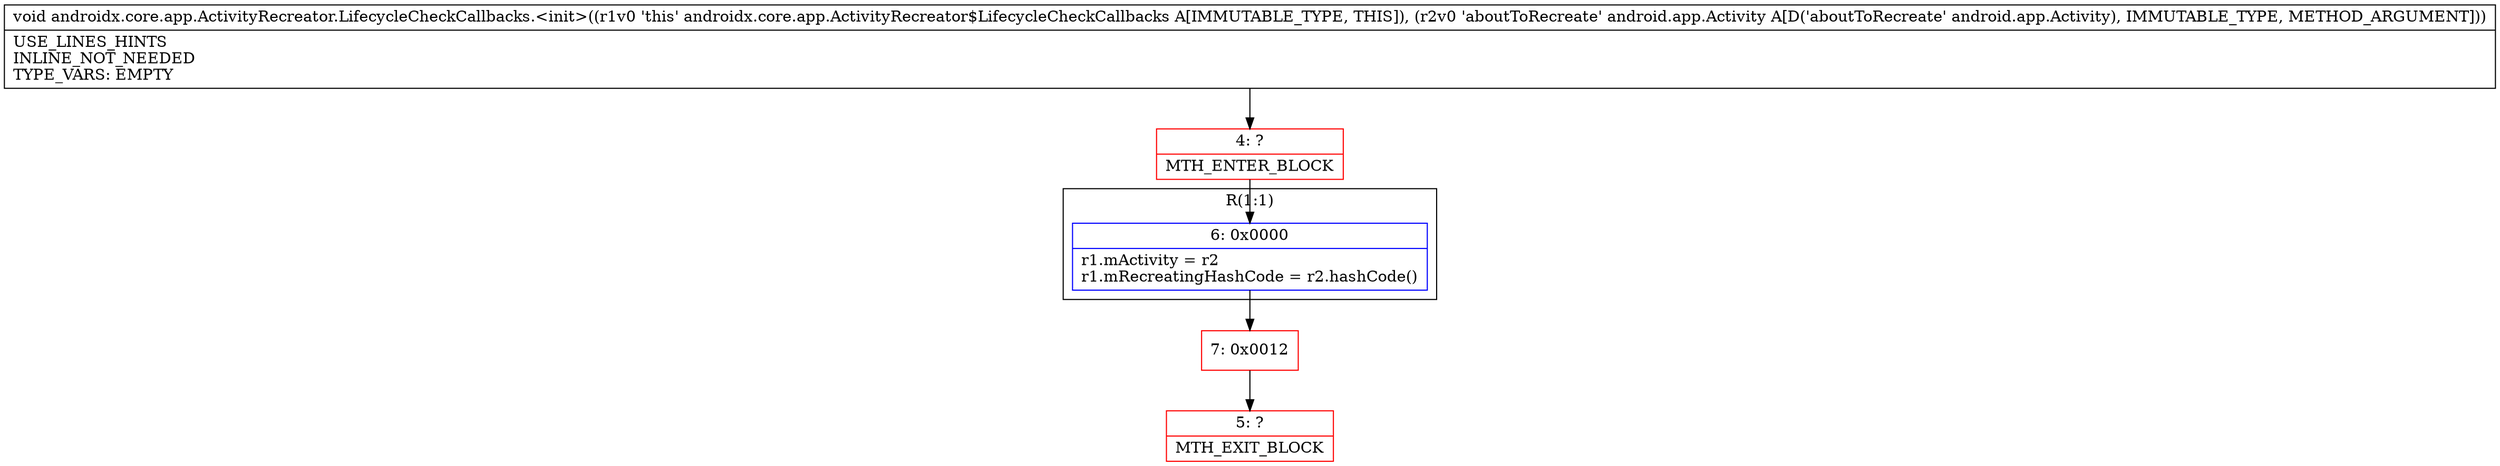 digraph "CFG forandroidx.core.app.ActivityRecreator.LifecycleCheckCallbacks.\<init\>(Landroid\/app\/Activity;)V" {
subgraph cluster_Region_665004362 {
label = "R(1:1)";
node [shape=record,color=blue];
Node_6 [shape=record,label="{6\:\ 0x0000|r1.mActivity = r2\lr1.mRecreatingHashCode = r2.hashCode()\l}"];
}
Node_4 [shape=record,color=red,label="{4\:\ ?|MTH_ENTER_BLOCK\l}"];
Node_7 [shape=record,color=red,label="{7\:\ 0x0012}"];
Node_5 [shape=record,color=red,label="{5\:\ ?|MTH_EXIT_BLOCK\l}"];
MethodNode[shape=record,label="{void androidx.core.app.ActivityRecreator.LifecycleCheckCallbacks.\<init\>((r1v0 'this' androidx.core.app.ActivityRecreator$LifecycleCheckCallbacks A[IMMUTABLE_TYPE, THIS]), (r2v0 'aboutToRecreate' android.app.Activity A[D('aboutToRecreate' android.app.Activity), IMMUTABLE_TYPE, METHOD_ARGUMENT]))  | USE_LINES_HINTS\lINLINE_NOT_NEEDED\lTYPE_VARS: EMPTY\l}"];
MethodNode -> Node_4;Node_6 -> Node_7;
Node_4 -> Node_6;
Node_7 -> Node_5;
}

